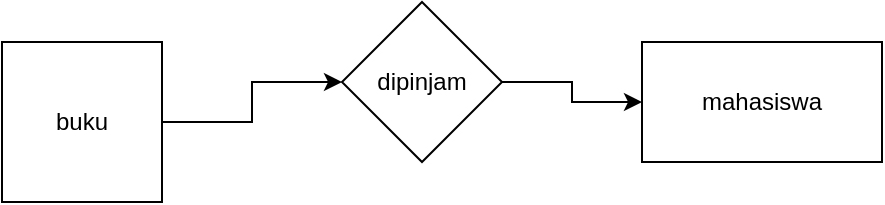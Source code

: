 <mxfile version="20.2.8" type="github">
  <diagram id="IaMeeoK0-5SVTQDy6oDs" name="Page-1">
    <mxGraphModel dx="1422" dy="794" grid="1" gridSize="10" guides="1" tooltips="1" connect="1" arrows="1" fold="1" page="1" pageScale="1" pageWidth="827" pageHeight="1169" math="0" shadow="0">
      <root>
        <mxCell id="0" />
        <mxCell id="1" parent="0" />
        <mxCell id="UklWfqPfUnQjiqI4wlBB-3" value="" style="edgeStyle=orthogonalEdgeStyle;rounded=0;orthogonalLoop=1;jettySize=auto;html=1;" edge="1" parent="1" source="UklWfqPfUnQjiqI4wlBB-1" target="UklWfqPfUnQjiqI4wlBB-2">
          <mxGeometry relative="1" as="geometry" />
        </mxCell>
        <mxCell id="UklWfqPfUnQjiqI4wlBB-1" value="buku" style="whiteSpace=wrap;html=1;aspect=fixed;" vertex="1" parent="1">
          <mxGeometry x="180" y="130" width="80" height="80" as="geometry" />
        </mxCell>
        <mxCell id="UklWfqPfUnQjiqI4wlBB-5" value="" style="edgeStyle=orthogonalEdgeStyle;rounded=0;orthogonalLoop=1;jettySize=auto;html=1;" edge="1" parent="1" source="UklWfqPfUnQjiqI4wlBB-2" target="UklWfqPfUnQjiqI4wlBB-4">
          <mxGeometry relative="1" as="geometry" />
        </mxCell>
        <mxCell id="UklWfqPfUnQjiqI4wlBB-2" value="dipinjam" style="rhombus;whiteSpace=wrap;html=1;" vertex="1" parent="1">
          <mxGeometry x="350" y="110" width="80" height="80" as="geometry" />
        </mxCell>
        <mxCell id="UklWfqPfUnQjiqI4wlBB-4" value="mahasiswa" style="whiteSpace=wrap;html=1;" vertex="1" parent="1">
          <mxGeometry x="500" y="130" width="120" height="60" as="geometry" />
        </mxCell>
      </root>
    </mxGraphModel>
  </diagram>
</mxfile>
